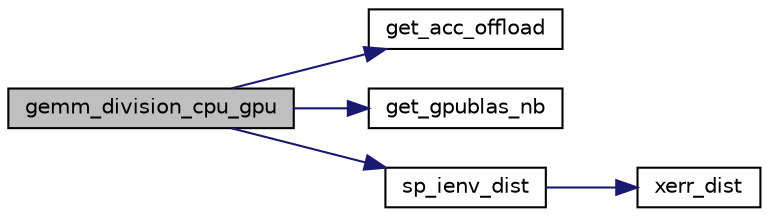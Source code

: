 digraph "gemm_division_cpu_gpu"
{
 // LATEX_PDF_SIZE
  edge [fontname="Helvetica",fontsize="10",labelfontname="Helvetica",labelfontsize="10"];
  node [fontname="Helvetica",fontsize="10",shape=record];
  rankdir="LR";
  Node1 [label="gemm_division_cpu_gpu",height=0.2,width=0.4,color="black", fillcolor="grey75", style="filled", fontcolor="black",tooltip=" "];
  Node1 -> Node2 [color="midnightblue",fontsize="10",style="solid",fontname="Helvetica"];
  Node2 [label="get_acc_offload",height=0.2,width=0.4,color="black", fillcolor="white", style="filled",URL="$sec__structs_8c.html#a814716ba8d91ab086ba980485236c7ac",tooltip=" "];
  Node1 -> Node3 [color="midnightblue",fontsize="10",style="solid",fontname="Helvetica"];
  Node3 [label="get_gpublas_nb",height=0.2,width=0.4,color="black", fillcolor="white", style="filled",URL="$util_8c.html#a274f9177c826ef5d29906f5a1e327a62",tooltip=" "];
  Node1 -> Node4 [color="midnightblue",fontsize="10",style="solid",fontname="Helvetica"];
  Node4 [label="sp_ienv_dist",height=0.2,width=0.4,color="black", fillcolor="white", style="filled",URL="$SRC_2sp__ienv_8c.html#a004725eb174f73ba121db829451a8e8c",tooltip=" "];
  Node4 -> Node5 [color="midnightblue",fontsize="10",style="solid",fontname="Helvetica"];
  Node5 [label="xerr_dist",height=0.2,width=0.4,color="black", fillcolor="white", style="filled",URL="$superlu__defs_8h.html#a0d728f1da812b1373a0e58ff81f6a711",tooltip=" "];
}
